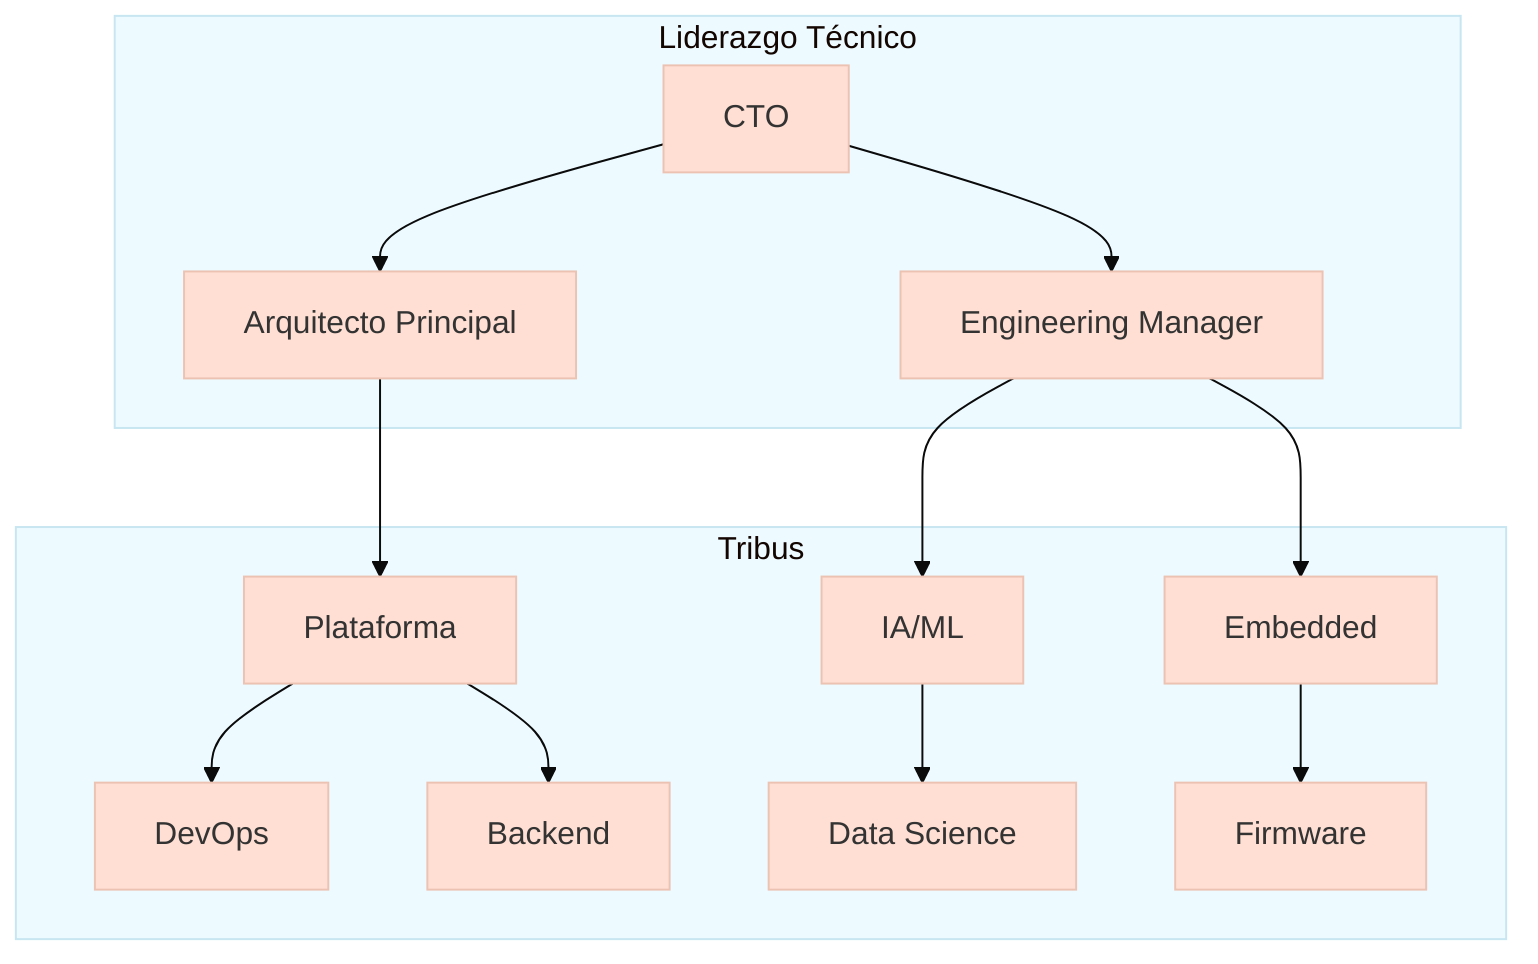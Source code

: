 %%{init: {'theme': 'base', 'themeVariables': { 'primaryColor': '#ffdfd3'}}}%%
flowchart TD
subgraph L["Liderazgo Técnico"]
A[CTO] --> B[Arquitecto Principal]
A --> C[Engineering Manager]
end

subgraph T["Tribus"]
B --> D[Plataforma]
C --> E[IA/ML]
C --> F[Embedded]
D --> G[DevOps]
D --> H[Backend]
E --> I[Data Science]
F --> J[Firmware]
end